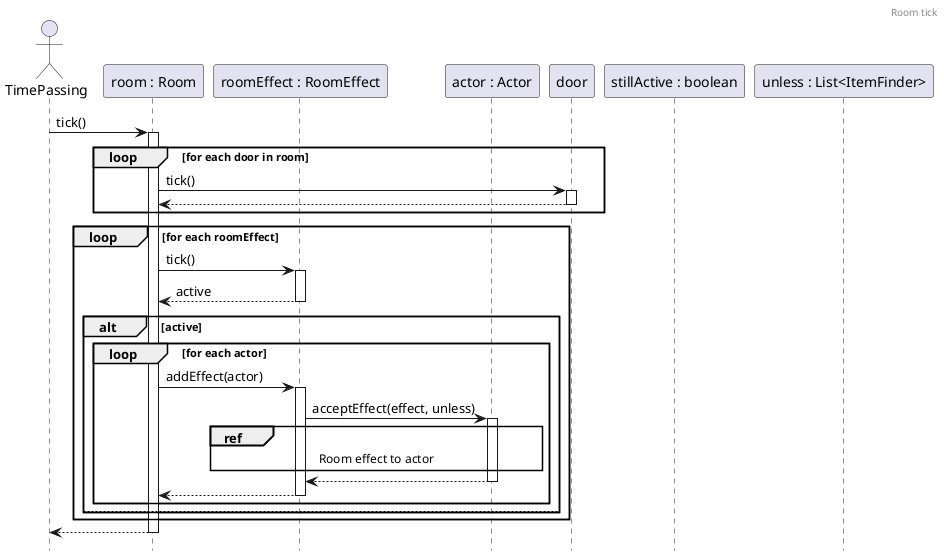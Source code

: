 @startuml RoomTick
header Room tick
hide footbox

actor time as "TimePassing"
participant room as "room : Room"
participant effect as "roomEffect : RoomEffect"
participant actor as "actor : Actor"

time -> room ++: tick()
loop for each door in room
    room -> door++ : tick()
    return
end
loop for each roomEffect
    room -> effect ++: tick()
    return active

    alt active
        loop for each actor 
            room -> effect ++: addEffect(actor)

            ' ennek illeszkednie kell a RoomEffectToActor/Professor/Student diagramhoz
            effect -> actor ++ : acceptEffect(effect, unless)
            
            ref over actor, effect 
                Room effect to actor
            end ref
            
            return 
            return
        end
    else
        ' ide kéne, hogy eltávolítjuk az effektet, de ez belső működés
    end
end
return
 
participant stillActive as "stillActive : boolean"
participant unless as "unless : List<ItemFinder>"
@enduml